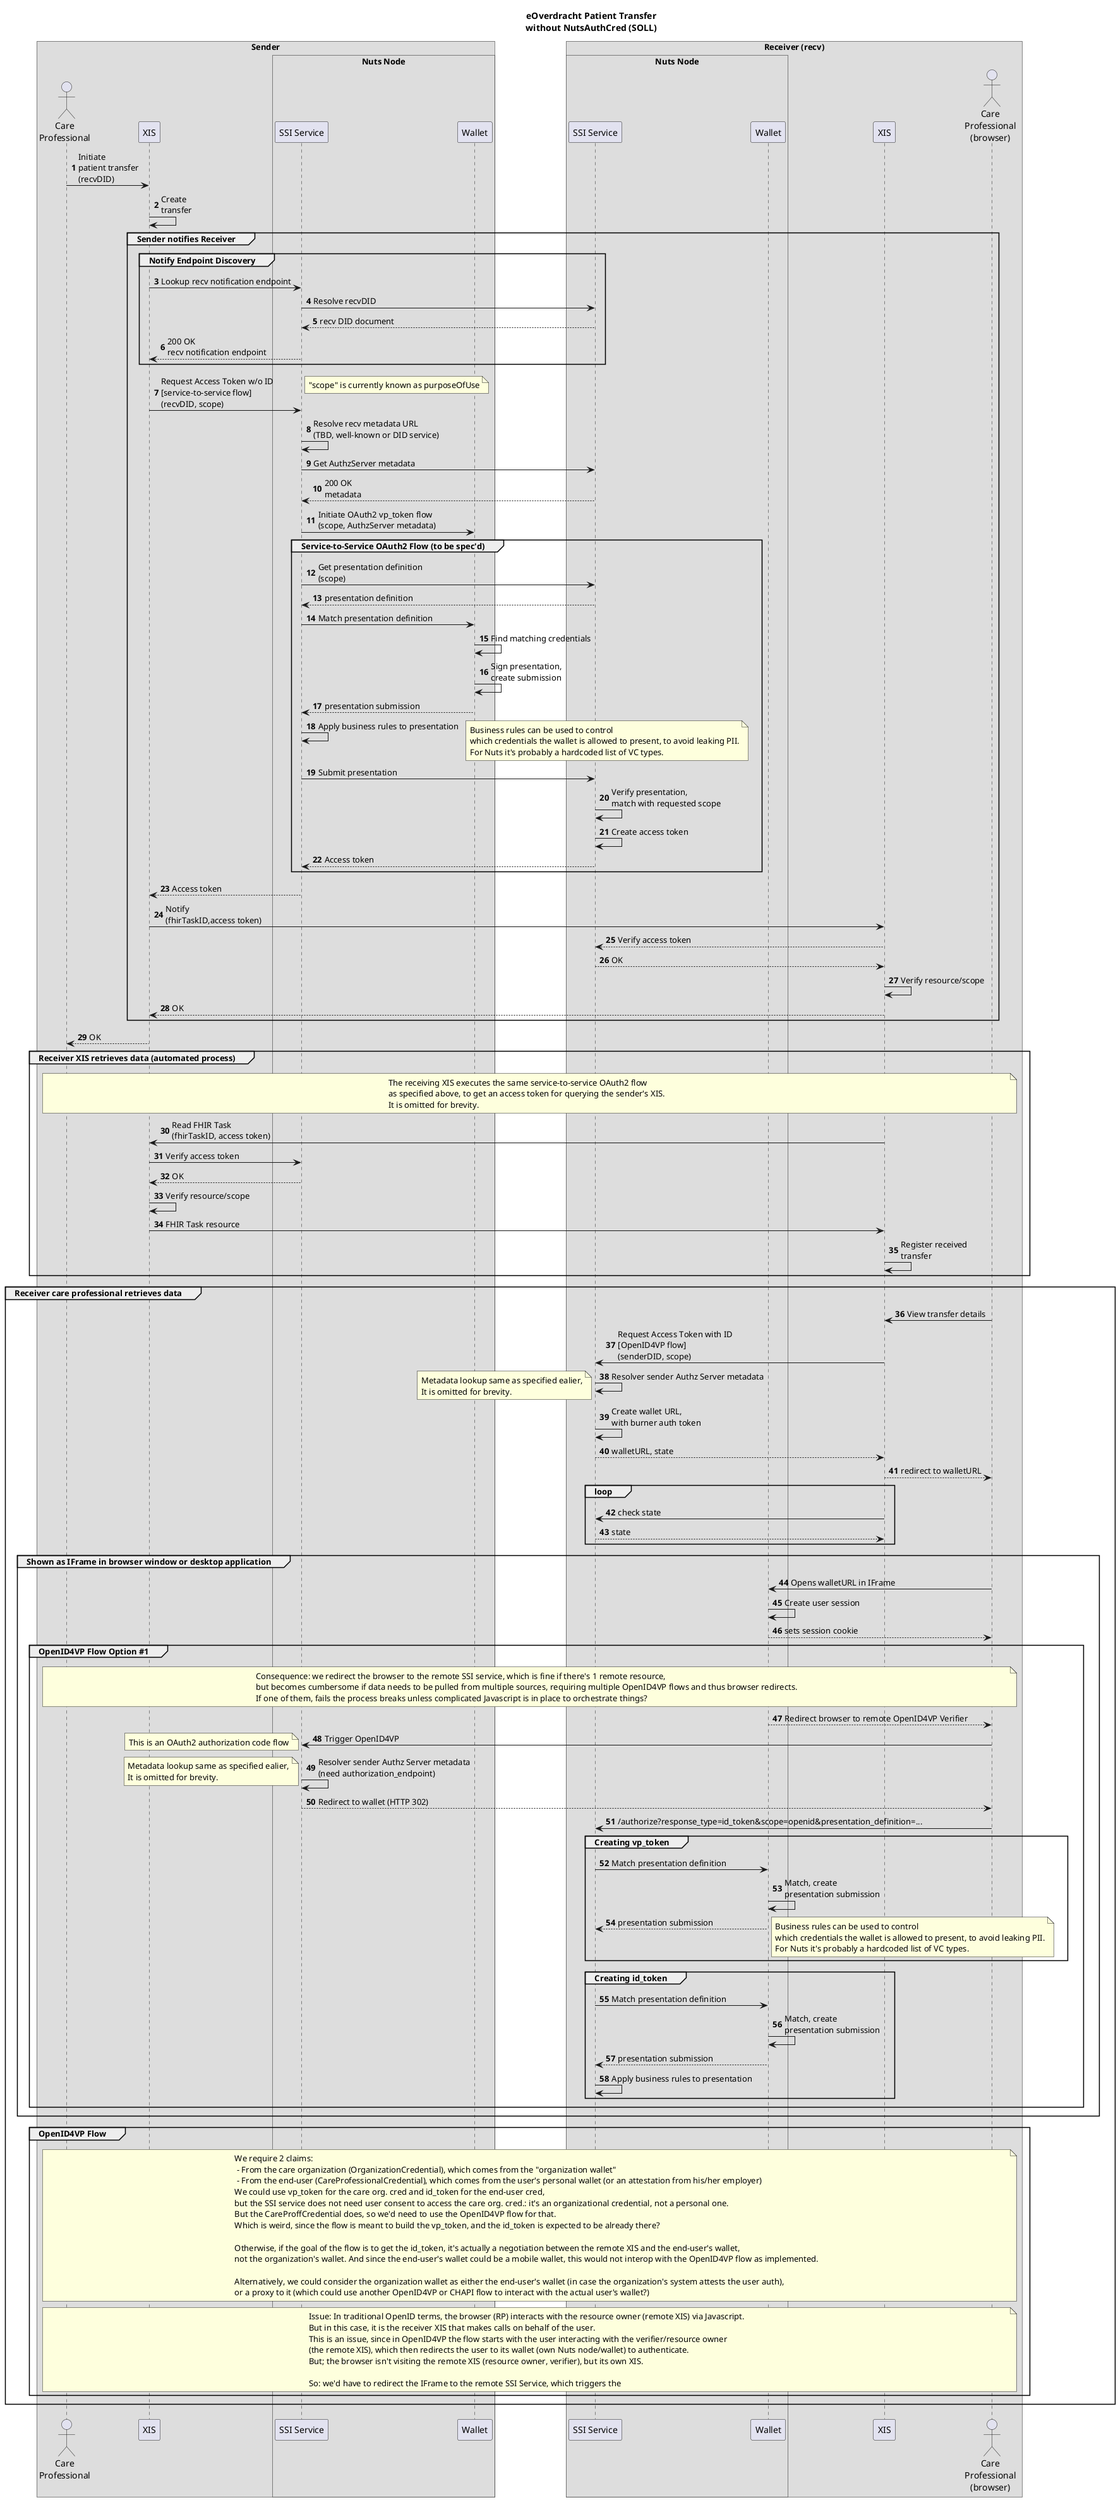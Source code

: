 @startuml
!pragma teoz true
autonumber


title eOverdracht Patient Transfer\nwithout NutsAuthCred (SOLL)

box Sender
    actor SenderCareProf as "Care\nProfessional"
    participant SenderXIS as "XIS"
    box Nuts Node
        participant SenderNode as "SSI Service"
        participant SenderWallet as "Wallet"
    end box
end box
box Receiver (recv)
    box Nuts Node
        participant ReceiverNode as "SSI Service"
        participant ReceiverWallet as "Wallet"
    end box
    participant ReceiverXIS as "XIS"
    actor ReceiverCareProf as "Care\nProfessional\n(browser)"
end box

SenderCareProf -> SenderXIS : Initiate\npatient transfer\n(recvDID)
SenderXIS -> SenderXIS : Create\ntransfer
group Sender notifies Receiver
    group Notify Endpoint Discovery
        SenderXIS -> SenderNode : Lookup recv notification endpoint
        SenderNode -> ReceiverNode : Resolve recvDID
        ReceiverNode --> SenderNode : recv DID document
        SenderNode --> SenderXIS: 200 OK\nrecv notification endpoint
    end group

    SenderXIS -> SenderNode : Request Access Token w/o ID\n[service-to-service flow]\n(recvDID, scope)
    note right : "scope" is currently known as purposeOfUse
    SenderNode -> SenderNode : Resolve recv metadata URL\n(TBD, well-known or DID service)
    SenderNode -> ReceiverNode : Get AuthzServer metadata
    ReceiverNode --> SenderNode : 200 OK\nmetadata
    SenderNode -> SenderWallet : Initiate OAuth2 vp_token flow\n(scope, AuthzServer metadata)
    group Service-to-Service OAuth2 Flow (to be spec'd)
        SenderNode -> ReceiverNode : Get presentation definition\n(scope)
        ReceiverNode --> SenderNode : presentation definition
        SenderNode -> SenderWallet : Match presentation definition
        SenderWallet -> SenderWallet : Find matching credentials
        SenderWallet -> SenderWallet : Sign presentation,\ncreate submission
        SenderWallet --> SenderNode : presentation submission
        SenderNode -> SenderNode : Apply business rules to presentation
        note right
            Business rules can be used to control
            which credentials the wallet is allowed to present, to avoid leaking PII.
            For Nuts it's probably a hardcoded list of VC types.
        end note
        SenderNode -> ReceiverNode : Submit presentation
        ReceiverNode -> ReceiverNode : Verify presentation,\nmatch with requested scope
        ReceiverNode -> ReceiverNode : Create access token
        ReceiverNode --> SenderNode : Access token
    end group
    SenderNode --> SenderXIS : Access token
    SenderXIS -> ReceiverXIS : Notify\n(fhirTaskID,access token)
    ReceiverXIS --> ReceiverNode : Verify access token
    ReceiverNode --> ReceiverXIS : OK
    ReceiverXIS -> ReceiverXIS : Verify resource/scope
    ReceiverXIS --> SenderXIS : OK
end group
SenderXIS --> SenderCareProf : OK

group Receiver XIS retrieves data (automated process)
    note across
        The receiving XIS executes the same service-to-service OAuth2 flow
        as specified above, to get an access token for querying the sender's XIS.
        It is omitted for brevity.
    end note
    ReceiverXIS -> SenderXIS : Read FHIR Task\n(fhirTaskID, access token)
    SenderXIS -> SenderNode : Verify access token
    SenderNode --> SenderXIS : OK
    SenderXIS -> SenderXIS : Verify resource/scope
    SenderXIS -> ReceiverXIS : FHIR Task resource
    ReceiverXIS -> ReceiverXIS : Register received\ntransfer
end group
group Receiver care professional retrieves data
    ReceiverCareProf -> ReceiverXIS : View transfer details
    ReceiverXIS -> ReceiverNode : Request Access Token with ID\n[OpenID4VP flow]\n(senderDID, scope)
    ReceiverNode -> ReceiverNode : Resolver sender Authz Server metadata
    note left
        Metadata lookup same as specified ealier,
        It is omitted for brevity.
    end note
    ReceiverNode -> ReceiverNode : Create wallet URL,\nwith burner auth token
    ReceiverNode --> ReceiverXIS : walletURL, state
    ReceiverXIS --> ReceiverCareProf : redirect to walletURL
    group loop
        ReceiverXIS -> ReceiverNode : check state
        ReceiverNode --> ReceiverXIS : state
    end group

    group Shown as IFrame in browser window or desktop application
        ReceiverCareProf -> ReceiverWallet : Opens walletURL in IFrame
        ReceiverWallet -> ReceiverWallet : Create user session
        ReceiverWallet --> ReceiverCareProf : sets session cookie

        group OpenID4VP Flow Option #1
            note across
                Consequence: we redirect the browser to the remote SSI service, which is fine if there's 1 remote resource,
                but becomes cumbersome if data needs to be pulled from multiple sources, requiring multiple OpenID4VP flows and thus browser redirects.
                If one of them, fails the process breaks unless complicated Javascript is in place to orchestrate things?
            end note

            ReceiverWallet --> ReceiverCareProf : Redirect browser to remote OpenID4VP Verifier
            ReceiverCareProf -> SenderNode : Trigger OpenID4VP
            note left : This is an OAuth2 authorization code flow
            SenderNode -> SenderNode : Resolver sender Authz Server metadata\n(need authorization_endpoint)
            note left
                Metadata lookup same as specified ealier,
                It is omitted for brevity.
            end note
            SenderNode --> ReceiverCareProf : Redirect to wallet (HTTP 302)
            ReceiverCareProf -> ReceiverNode : /authorize?response_type=id_token&scope=openid&presentation_definition=...
            group Creating vp_token
                ReceiverNode -> ReceiverWallet : Match presentation definition
                ReceiverWallet -> ReceiverWallet : Match, create\npresentation submission
                ReceiverWallet --> ReceiverNode : presentation submission
                note right
                    Business rules can be used to control
                    which credentials the wallet is allowed to present, to avoid leaking PII.
                    For Nuts it's probably a hardcoded list of VC types.
                end note
            end group
            group Creating id_token
                ReceiverNode -> ReceiverWallet : Match presentation definition
                ReceiverWallet -> ReceiverWallet : Match, create\npresentation submission
                ReceiverWallet --> ReceiverNode : presentation submission
                ReceiverNode -> ReceiverNode : Apply business rules to presentation

            end group
        end group
    end group

    group OpenID4VP Flow
        note across
            We require 2 claims:
             - From the care organization (OrganizationCredential), which comes from the "organization wallet"
             - From the end-user (CareProfessionalCredential), which comes from the user's personal wallet (or an attestation from his/her employer)
            We could use vp_token for the care org. cred and id_token for the end-user cred,
            but the SSI service does not need user consent to access the care org. cred.: it's an organizational credential, not a personal one.
            But the CareProffCredential does, so we'd need to use the OpenID4VP flow for that.
            Which is weird, since the flow is meant to build the vp_token, and the id_token is expected to be already there?

            Otherwise, if the goal of the flow is to get the id_token, it's actually a negotiation between the remote XIS and the end-user's wallet,
            not the organization's wallet. And since the end-user's wallet could be a mobile wallet, this would not interop with the OpenID4VP flow as implemented.

            Alternatively, we could consider the organization wallet as either the end-user's wallet (in case the organization's system attests the user auth),
            or a proxy to it (which could use another OpenID4VP or CHAPI flow to interact with the actual user's wallet?)
        end note
        note across
            Issue: In traditional OpenID terms, the browser (RP) interacts with the resource owner (remote XIS) via Javascript.
            But in this case, it is the receiver XIS that makes calls on behalf of the user.
            This is an issue, since in OpenID4VP the flow starts with the user interacting with the verifier/resource owner
            (the remote XIS), which then redirects the user to its wallet (own Nuts node/wallet) to authenticate.
            But; the browser isn't visiting the remote XIS (resource owner, verifier), but its own XIS.

            So: we'd have to redirect the IFrame to the remote SSI Service, which triggers the
        end note
    end group
end group
@enduml
